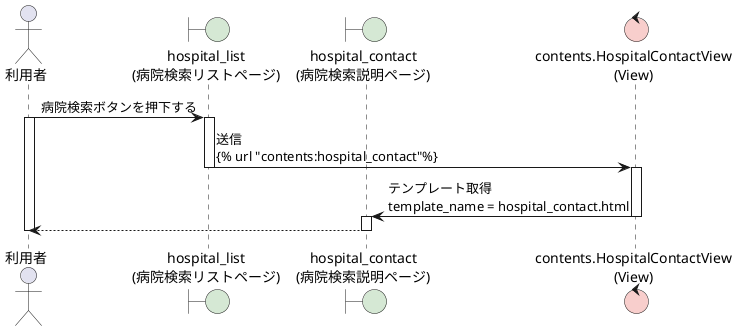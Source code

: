 @startuml HospitalAbout
actor 利用者 as user
boundary "hospital_list\n(病院検索リストページ)" as hl #d5e8d4
boundary "hospital_contact\n(病院検索説明ページ)" as hc #d5e8d4

control "contents.HospitalContactView\n(View)" as View #f8cecc

user -> hl :病院検索ボタンを押下する
activate user
activate hl 
hl -> View :送信\n{% url "contents:hospital_contact"%}
deactivate hl
activate View
View -> hc :テンプレート取得\ntemplate_name = hospital_contact.html
deactivate View
activate hc
hc --> user 
deactivate hc
deactivate user
@enduml